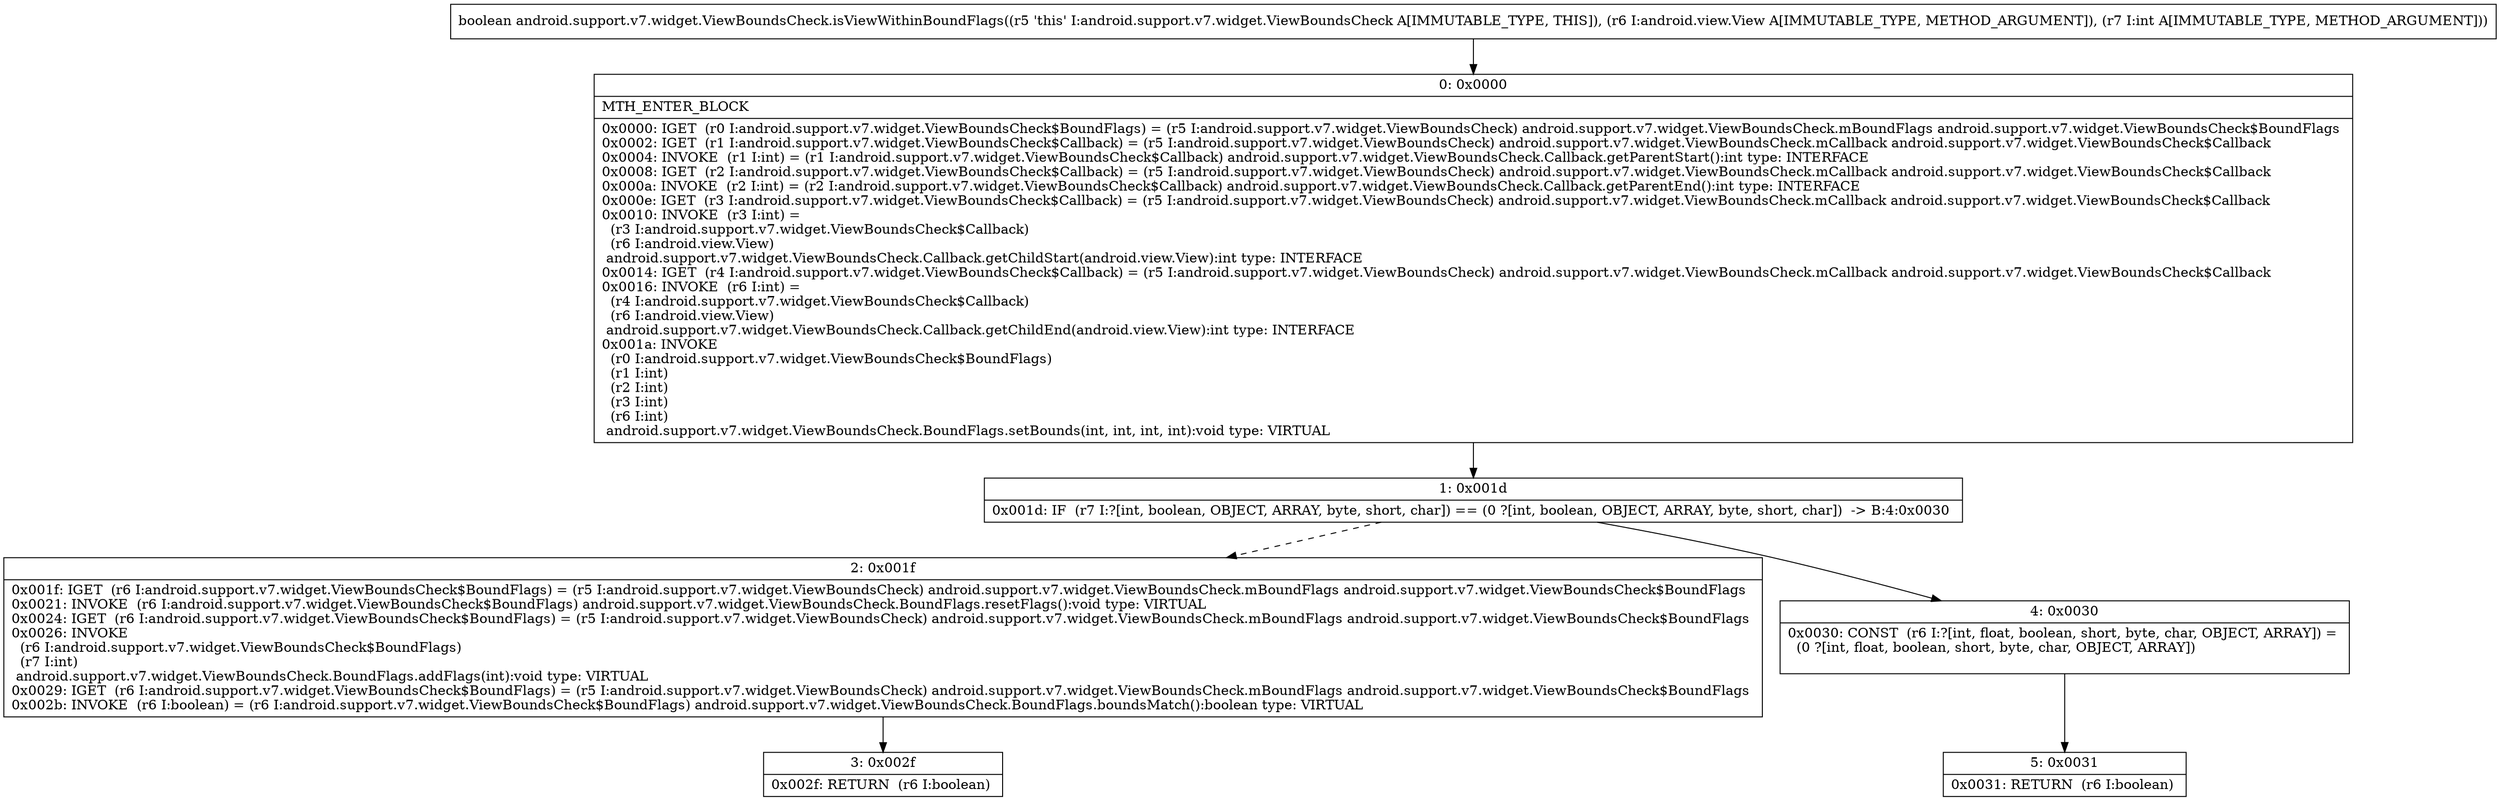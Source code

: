 digraph "CFG forandroid.support.v7.widget.ViewBoundsCheck.isViewWithinBoundFlags(Landroid\/view\/View;I)Z" {
Node_0 [shape=record,label="{0\:\ 0x0000|MTH_ENTER_BLOCK\l|0x0000: IGET  (r0 I:android.support.v7.widget.ViewBoundsCheck$BoundFlags) = (r5 I:android.support.v7.widget.ViewBoundsCheck) android.support.v7.widget.ViewBoundsCheck.mBoundFlags android.support.v7.widget.ViewBoundsCheck$BoundFlags \l0x0002: IGET  (r1 I:android.support.v7.widget.ViewBoundsCheck$Callback) = (r5 I:android.support.v7.widget.ViewBoundsCheck) android.support.v7.widget.ViewBoundsCheck.mCallback android.support.v7.widget.ViewBoundsCheck$Callback \l0x0004: INVOKE  (r1 I:int) = (r1 I:android.support.v7.widget.ViewBoundsCheck$Callback) android.support.v7.widget.ViewBoundsCheck.Callback.getParentStart():int type: INTERFACE \l0x0008: IGET  (r2 I:android.support.v7.widget.ViewBoundsCheck$Callback) = (r5 I:android.support.v7.widget.ViewBoundsCheck) android.support.v7.widget.ViewBoundsCheck.mCallback android.support.v7.widget.ViewBoundsCheck$Callback \l0x000a: INVOKE  (r2 I:int) = (r2 I:android.support.v7.widget.ViewBoundsCheck$Callback) android.support.v7.widget.ViewBoundsCheck.Callback.getParentEnd():int type: INTERFACE \l0x000e: IGET  (r3 I:android.support.v7.widget.ViewBoundsCheck$Callback) = (r5 I:android.support.v7.widget.ViewBoundsCheck) android.support.v7.widget.ViewBoundsCheck.mCallback android.support.v7.widget.ViewBoundsCheck$Callback \l0x0010: INVOKE  (r3 I:int) = \l  (r3 I:android.support.v7.widget.ViewBoundsCheck$Callback)\l  (r6 I:android.view.View)\l android.support.v7.widget.ViewBoundsCheck.Callback.getChildStart(android.view.View):int type: INTERFACE \l0x0014: IGET  (r4 I:android.support.v7.widget.ViewBoundsCheck$Callback) = (r5 I:android.support.v7.widget.ViewBoundsCheck) android.support.v7.widget.ViewBoundsCheck.mCallback android.support.v7.widget.ViewBoundsCheck$Callback \l0x0016: INVOKE  (r6 I:int) = \l  (r4 I:android.support.v7.widget.ViewBoundsCheck$Callback)\l  (r6 I:android.view.View)\l android.support.v7.widget.ViewBoundsCheck.Callback.getChildEnd(android.view.View):int type: INTERFACE \l0x001a: INVOKE  \l  (r0 I:android.support.v7.widget.ViewBoundsCheck$BoundFlags)\l  (r1 I:int)\l  (r2 I:int)\l  (r3 I:int)\l  (r6 I:int)\l android.support.v7.widget.ViewBoundsCheck.BoundFlags.setBounds(int, int, int, int):void type: VIRTUAL \l}"];
Node_1 [shape=record,label="{1\:\ 0x001d|0x001d: IF  (r7 I:?[int, boolean, OBJECT, ARRAY, byte, short, char]) == (0 ?[int, boolean, OBJECT, ARRAY, byte, short, char])  \-\> B:4:0x0030 \l}"];
Node_2 [shape=record,label="{2\:\ 0x001f|0x001f: IGET  (r6 I:android.support.v7.widget.ViewBoundsCheck$BoundFlags) = (r5 I:android.support.v7.widget.ViewBoundsCheck) android.support.v7.widget.ViewBoundsCheck.mBoundFlags android.support.v7.widget.ViewBoundsCheck$BoundFlags \l0x0021: INVOKE  (r6 I:android.support.v7.widget.ViewBoundsCheck$BoundFlags) android.support.v7.widget.ViewBoundsCheck.BoundFlags.resetFlags():void type: VIRTUAL \l0x0024: IGET  (r6 I:android.support.v7.widget.ViewBoundsCheck$BoundFlags) = (r5 I:android.support.v7.widget.ViewBoundsCheck) android.support.v7.widget.ViewBoundsCheck.mBoundFlags android.support.v7.widget.ViewBoundsCheck$BoundFlags \l0x0026: INVOKE  \l  (r6 I:android.support.v7.widget.ViewBoundsCheck$BoundFlags)\l  (r7 I:int)\l android.support.v7.widget.ViewBoundsCheck.BoundFlags.addFlags(int):void type: VIRTUAL \l0x0029: IGET  (r6 I:android.support.v7.widget.ViewBoundsCheck$BoundFlags) = (r5 I:android.support.v7.widget.ViewBoundsCheck) android.support.v7.widget.ViewBoundsCheck.mBoundFlags android.support.v7.widget.ViewBoundsCheck$BoundFlags \l0x002b: INVOKE  (r6 I:boolean) = (r6 I:android.support.v7.widget.ViewBoundsCheck$BoundFlags) android.support.v7.widget.ViewBoundsCheck.BoundFlags.boundsMatch():boolean type: VIRTUAL \l}"];
Node_3 [shape=record,label="{3\:\ 0x002f|0x002f: RETURN  (r6 I:boolean) \l}"];
Node_4 [shape=record,label="{4\:\ 0x0030|0x0030: CONST  (r6 I:?[int, float, boolean, short, byte, char, OBJECT, ARRAY]) = \l  (0 ?[int, float, boolean, short, byte, char, OBJECT, ARRAY])\l \l}"];
Node_5 [shape=record,label="{5\:\ 0x0031|0x0031: RETURN  (r6 I:boolean) \l}"];
MethodNode[shape=record,label="{boolean android.support.v7.widget.ViewBoundsCheck.isViewWithinBoundFlags((r5 'this' I:android.support.v7.widget.ViewBoundsCheck A[IMMUTABLE_TYPE, THIS]), (r6 I:android.view.View A[IMMUTABLE_TYPE, METHOD_ARGUMENT]), (r7 I:int A[IMMUTABLE_TYPE, METHOD_ARGUMENT])) }"];
MethodNode -> Node_0;
Node_0 -> Node_1;
Node_1 -> Node_2[style=dashed];
Node_1 -> Node_4;
Node_2 -> Node_3;
Node_4 -> Node_5;
}

